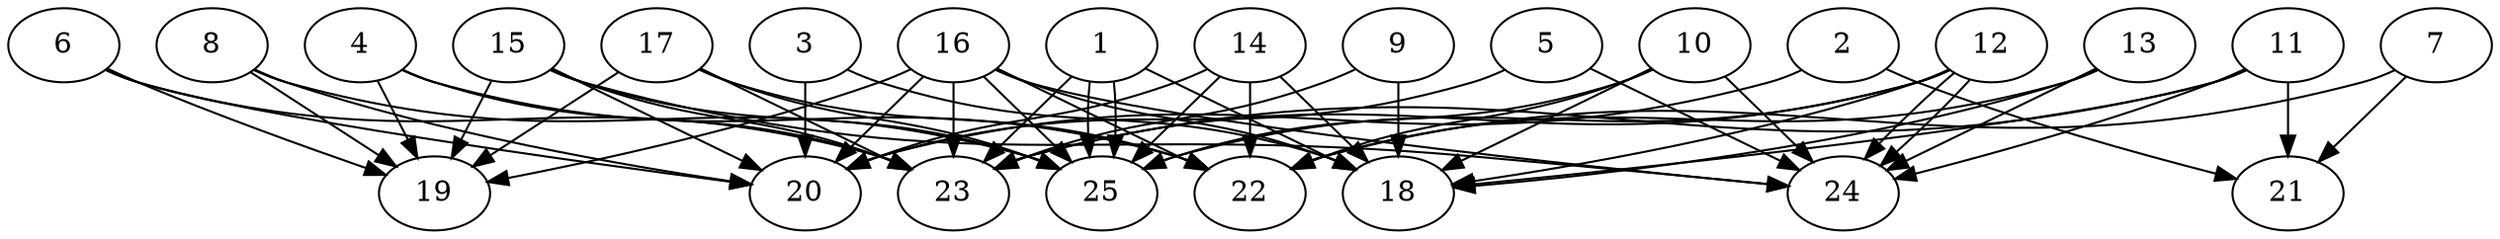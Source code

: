 // DAG automatically generated by daggen at Thu Oct  3 14:00:39 2019
// ./daggen --dot -n 25 --ccr 0.3 --fat 0.9 --regular 0.9 --density 0.6 --mindata 5242880 --maxdata 52428800 
digraph G {
  1 [size="90060800", alpha="0.03", expect_size="27018240"] 
  1 -> 18 [size ="27018240"]
  1 -> 23 [size ="27018240"]
  1 -> 25 [size ="27018240"]
  1 -> 25 [size ="27018240"]
  2 [size="73171627", alpha="0.13", expect_size="21951488"] 
  2 -> 20 [size ="21951488"]
  2 -> 21 [size ="21951488"]
  3 [size="111134720", alpha="0.01", expect_size="33340416"] 
  3 -> 18 [size ="33340416"]
  3 -> 20 [size ="33340416"]
  4 [size="19083947", alpha="0.09", expect_size="5725184"] 
  4 -> 19 [size ="5725184"]
  4 -> 22 [size ="5725184"]
  4 -> 23 [size ="5725184"]
  5 [size="91538773", alpha="0.07", expect_size="27461632"] 
  5 -> 20 [size ="27461632"]
  5 -> 24 [size ="27461632"]
  6 [size="143636480", alpha="0.16", expect_size="43090944"] 
  6 -> 19 [size ="43090944"]
  6 -> 20 [size ="43090944"]
  6 -> 23 [size ="43090944"]
  7 [size="161024000", alpha="0.20", expect_size="48307200"] 
  7 -> 21 [size ="48307200"]
  7 -> 22 [size ="48307200"]
  8 [size="171728213", alpha="0.07", expect_size="51518464"] 
  8 -> 19 [size ="51518464"]
  8 -> 20 [size ="51518464"]
  8 -> 25 [size ="51518464"]
  9 [size="71424000", alpha="0.18", expect_size="21427200"] 
  9 -> 18 [size ="21427200"]
  9 -> 23 [size ="21427200"]
  10 [size="169809920", alpha="0.06", expect_size="50942976"] 
  10 -> 18 [size ="50942976"]
  10 -> 22 [size ="50942976"]
  10 -> 24 [size ="50942976"]
  10 -> 25 [size ="50942976"]
  11 [size="106420907", alpha="0.10", expect_size="31926272"] 
  11 -> 18 [size ="31926272"]
  11 -> 21 [size ="31926272"]
  11 -> 23 [size ="31926272"]
  11 -> 24 [size ="31926272"]
  12 [size="131853653", alpha="0.14", expect_size="39556096"] 
  12 -> 18 [size ="39556096"]
  12 -> 23 [size ="39556096"]
  12 -> 24 [size ="39556096"]
  12 -> 24 [size ="39556096"]
  12 -> 25 [size ="39556096"]
  13 [size="73533440", alpha="0.19", expect_size="22060032"] 
  13 -> 18 [size ="22060032"]
  13 -> 22 [size ="22060032"]
  13 -> 24 [size ="22060032"]
  14 [size="83056640", alpha="0.16", expect_size="24916992"] 
  14 -> 18 [size ="24916992"]
  14 -> 20 [size ="24916992"]
  14 -> 22 [size ="24916992"]
  14 -> 25 [size ="24916992"]
  15 [size="151316480", alpha="0.00", expect_size="45394944"] 
  15 -> 19 [size ="45394944"]
  15 -> 20 [size ="45394944"]
  15 -> 23 [size ="45394944"]
  15 -> 24 [size ="45394944"]
  15 -> 25 [size ="45394944"]
  16 [size="47284907", alpha="0.00", expect_size="14185472"] 
  16 -> 18 [size ="14185472"]
  16 -> 19 [size ="14185472"]
  16 -> 20 [size ="14185472"]
  16 -> 22 [size ="14185472"]
  16 -> 23 [size ="14185472"]
  16 -> 24 [size ="14185472"]
  16 -> 25 [size ="14185472"]
  17 [size="170103467", alpha="0.04", expect_size="51031040"] 
  17 -> 19 [size ="51031040"]
  17 -> 22 [size ="51031040"]
  17 -> 23 [size ="51031040"]
  17 -> 25 [size ="51031040"]
  18 [size="167485440", alpha="0.06", expect_size="50245632"] 
  19 [size="63119360", alpha="0.01", expect_size="18935808"] 
  20 [size="45253973", alpha="0.16", expect_size="13576192"] 
  21 [size="94474240", alpha="0.01", expect_size="28342272"] 
  22 [size="169775787", alpha="0.13", expect_size="50932736"] 
  23 [size="124644693", alpha="0.17", expect_size="37393408"] 
  24 [size="119961600", alpha="0.01", expect_size="35988480"] 
  25 [size="91132587", alpha="0.14", expect_size="27339776"] 
}
